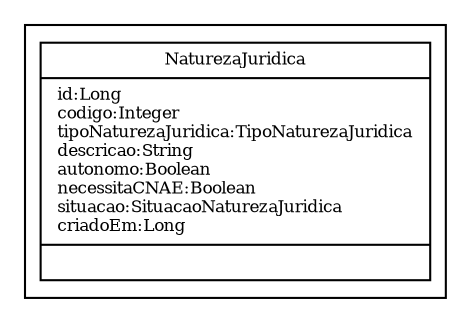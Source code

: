 digraph G{
fontname = "Times-Roman"
fontsize = 8

node [
        fontname = "Times-Roman"
        fontsize = 8
        shape = "record"
]

edge [
        fontname = "Times-Roman"
        fontsize = 8
]

subgraph clusterNATUREZA_JURIDICA__TRIBUTARIO
{
NaturezaJuridica [label = "{NaturezaJuridica|id:Long\lcodigo:Integer\ltipoNaturezaJuridica:TipoNaturezaJuridica\ldescricao:String\lautonomo:Boolean\lnecessitaCNAE:Boolean\lsituacao:SituacaoNaturezaJuridica\lcriadoEm:Long\l|\l}"]
}
}
